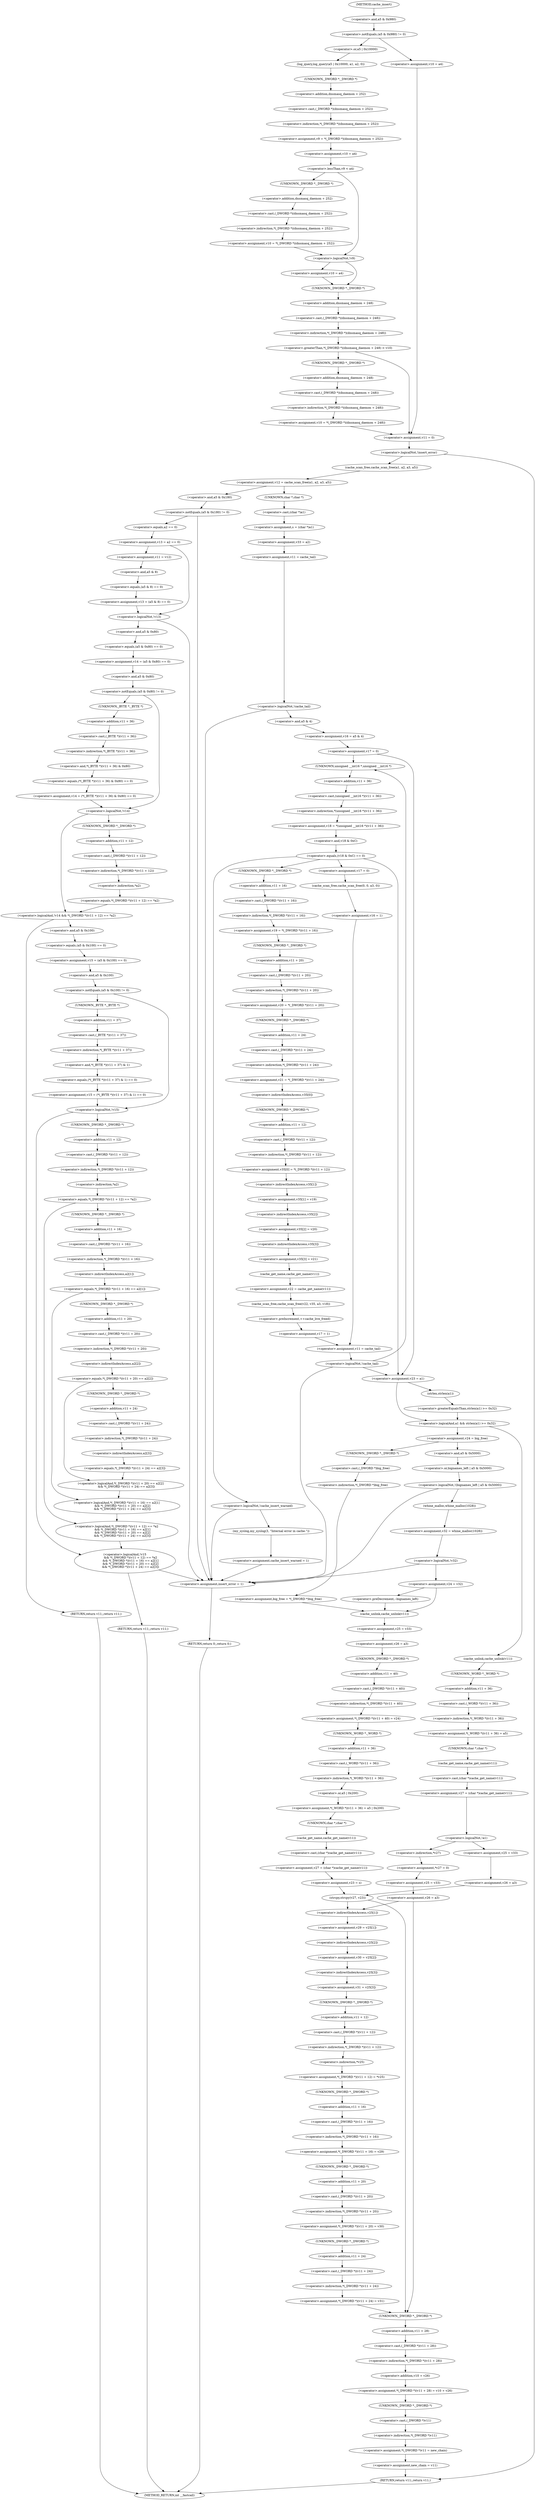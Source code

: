 digraph cache_insert {  
"1000161" [label = "(<operator>.notEquals,(a5 & 0x980) != 0)" ]
"1000162" [label = "(<operator>.and,a5 & 0x980)" ]
"1000167" [label = "(log_query,log_query(a5 | 0x10000, a1, a2, 0))" ]
"1000168" [label = "(<operator>.or,a5 | 0x10000)" ]
"1000174" [label = "(<operator>.assignment,v9 = *(_DWORD *)(dnsmasq_daemon + 252))" ]
"1000176" [label = "(<operator>.indirection,*(_DWORD *)(dnsmasq_daemon + 252))" ]
"1000177" [label = "(<operator>.cast,(_DWORD *)(dnsmasq_daemon + 252))" ]
"1000178" [label = "(UNKNOWN,_DWORD *,_DWORD *)" ]
"1000179" [label = "(<operator>.addition,dnsmasq_daemon + 252)" ]
"1000182" [label = "(<operator>.assignment,v10 = a4)" ]
"1000186" [label = "(<operator>.lessThan,v9 < a4)" ]
"1000189" [label = "(<operator>.assignment,v10 = *(_DWORD *)(dnsmasq_daemon + 252))" ]
"1000191" [label = "(<operator>.indirection,*(_DWORD *)(dnsmasq_daemon + 252))" ]
"1000192" [label = "(<operator>.cast,(_DWORD *)(dnsmasq_daemon + 252))" ]
"1000193" [label = "(UNKNOWN,_DWORD *,_DWORD *)" ]
"1000194" [label = "(<operator>.addition,dnsmasq_daemon + 252)" ]
"1000198" [label = "(<operator>.logicalNot,!v9)" ]
"1000200" [label = "(<operator>.assignment,v10 = a4)" ]
"1000204" [label = "(<operator>.greaterThan,*(_DWORD *)(dnsmasq_daemon + 248) > v10)" ]
"1000205" [label = "(<operator>.indirection,*(_DWORD *)(dnsmasq_daemon + 248))" ]
"1000206" [label = "(<operator>.cast,(_DWORD *)(dnsmasq_daemon + 248))" ]
"1000207" [label = "(UNKNOWN,_DWORD *,_DWORD *)" ]
"1000208" [label = "(<operator>.addition,dnsmasq_daemon + 248)" ]
"1000212" [label = "(<operator>.assignment,v10 = *(_DWORD *)(dnsmasq_daemon + 248))" ]
"1000214" [label = "(<operator>.indirection,*(_DWORD *)(dnsmasq_daemon + 248))" ]
"1000215" [label = "(<operator>.cast,(_DWORD *)(dnsmasq_daemon + 248))" ]
"1000216" [label = "(UNKNOWN,_DWORD *,_DWORD *)" ]
"1000217" [label = "(<operator>.addition,dnsmasq_daemon + 248)" ]
"1000222" [label = "(<operator>.assignment,v10 = a4)" ]
"1000225" [label = "(<operator>.assignment,v11 = 0)" ]
"1000229" [label = "(<operator>.logicalNot,!insert_error)" ]
"1000232" [label = "(<operator>.assignment,v12 = cache_scan_free(a1, a2, a3, a5))" ]
"1000234" [label = "(cache_scan_free,cache_scan_free(a1, a2, a3, a5))" ]
"1000243" [label = "(<operator>.notEquals,(a5 & 0x180) != 0)" ]
"1000244" [label = "(<operator>.and,a5 & 0x180)" ]
"1000249" [label = "(<operator>.assignment,v13 = a2 == 0)" ]
"1000251" [label = "(<operator>.equals,a2 == 0)" ]
"1000257" [label = "(<operator>.assignment,v11 = v12)" ]
"1000260" [label = "(<operator>.assignment,v13 = (a5 & 8) == 0)" ]
"1000262" [label = "(<operator>.equals,(a5 & 8) == 0)" ]
"1000263" [label = "(<operator>.and,a5 & 8)" ]
"1000268" [label = "(<operator>.logicalNot,!v13)" ]
"1000271" [label = "(<operator>.assignment,v14 = (a5 & 0x80) == 0)" ]
"1000273" [label = "(<operator>.equals,(a5 & 0x80) == 0)" ]
"1000274" [label = "(<operator>.and,a5 & 0x80)" ]
"1000279" [label = "(<operator>.notEquals,(a5 & 0x80) != 0)" ]
"1000280" [label = "(<operator>.and,a5 & 0x80)" ]
"1000284" [label = "(<operator>.assignment,v14 = (*(_BYTE *)(v11 + 36) & 0x80) == 0)" ]
"1000286" [label = "(<operator>.equals,(*(_BYTE *)(v11 + 36) & 0x80) == 0)" ]
"1000287" [label = "(<operator>.and,*(_BYTE *)(v11 + 36) & 0x80)" ]
"1000288" [label = "(<operator>.indirection,*(_BYTE *)(v11 + 36))" ]
"1000289" [label = "(<operator>.cast,(_BYTE *)(v11 + 36))" ]
"1000290" [label = "(UNKNOWN,_BYTE *,_BYTE *)" ]
"1000291" [label = "(<operator>.addition,v11 + 36)" ]
"1000297" [label = "(<operator>.logicalAnd,!v14 && *(_DWORD *)(v11 + 12) == *a2)" ]
"1000298" [label = "(<operator>.logicalNot,!v14)" ]
"1000300" [label = "(<operator>.equals,*(_DWORD *)(v11 + 12) == *a2)" ]
"1000301" [label = "(<operator>.indirection,*(_DWORD *)(v11 + 12))" ]
"1000302" [label = "(<operator>.cast,(_DWORD *)(v11 + 12))" ]
"1000303" [label = "(UNKNOWN,_DWORD *,_DWORD *)" ]
"1000304" [label = "(<operator>.addition,v11 + 12)" ]
"1000307" [label = "(<operator>.indirection,*a2)" ]
"1000309" [label = "(RETURN,return v11;,return v11;)" ]
"1000311" [label = "(<operator>.assignment,v15 = (a5 & 0x100) == 0)" ]
"1000313" [label = "(<operator>.equals,(a5 & 0x100) == 0)" ]
"1000314" [label = "(<operator>.and,a5 & 0x100)" ]
"1000319" [label = "(<operator>.notEquals,(a5 & 0x100) != 0)" ]
"1000320" [label = "(<operator>.and,a5 & 0x100)" ]
"1000324" [label = "(<operator>.assignment,v15 = (*(_BYTE *)(v11 + 37) & 1) == 0)" ]
"1000326" [label = "(<operator>.equals,(*(_BYTE *)(v11 + 37) & 1) == 0)" ]
"1000327" [label = "(<operator>.and,*(_BYTE *)(v11 + 37) & 1)" ]
"1000328" [label = "(<operator>.indirection,*(_BYTE *)(v11 + 37))" ]
"1000329" [label = "(<operator>.cast,(_BYTE *)(v11 + 37))" ]
"1000330" [label = "(UNKNOWN,_BYTE *,_BYTE *)" ]
"1000331" [label = "(<operator>.addition,v11 + 37)" ]
"1000337" [label = "(<operator>.logicalAnd,!v15\n            && *(_DWORD *)(v11 + 12) == *a2\n            && *(_DWORD *)(v11 + 16) == a2[1]\n            && *(_DWORD *)(v11 + 20) == a2[2]\n            && *(_DWORD *)(v11 + 24) == a2[3])" ]
"1000338" [label = "(<operator>.logicalNot,!v15)" ]
"1000340" [label = "(<operator>.logicalAnd,*(_DWORD *)(v11 + 12) == *a2\n            && *(_DWORD *)(v11 + 16) == a2[1]\n            && *(_DWORD *)(v11 + 20) == a2[2]\n            && *(_DWORD *)(v11 + 24) == a2[3])" ]
"1000341" [label = "(<operator>.equals,*(_DWORD *)(v11 + 12) == *a2)" ]
"1000342" [label = "(<operator>.indirection,*(_DWORD *)(v11 + 12))" ]
"1000343" [label = "(<operator>.cast,(_DWORD *)(v11 + 12))" ]
"1000344" [label = "(UNKNOWN,_DWORD *,_DWORD *)" ]
"1000345" [label = "(<operator>.addition,v11 + 12)" ]
"1000348" [label = "(<operator>.indirection,*a2)" ]
"1000350" [label = "(<operator>.logicalAnd,*(_DWORD *)(v11 + 16) == a2[1]\n            && *(_DWORD *)(v11 + 20) == a2[2]\n            && *(_DWORD *)(v11 + 24) == a2[3])" ]
"1000351" [label = "(<operator>.equals,*(_DWORD *)(v11 + 16) == a2[1])" ]
"1000352" [label = "(<operator>.indirection,*(_DWORD *)(v11 + 16))" ]
"1000353" [label = "(<operator>.cast,(_DWORD *)(v11 + 16))" ]
"1000354" [label = "(UNKNOWN,_DWORD *,_DWORD *)" ]
"1000355" [label = "(<operator>.addition,v11 + 16)" ]
"1000358" [label = "(<operator>.indirectIndexAccess,a2[1])" ]
"1000361" [label = "(<operator>.logicalAnd,*(_DWORD *)(v11 + 20) == a2[2]\n            && *(_DWORD *)(v11 + 24) == a2[3])" ]
"1000362" [label = "(<operator>.equals,*(_DWORD *)(v11 + 20) == a2[2])" ]
"1000363" [label = "(<operator>.indirection,*(_DWORD *)(v11 + 20))" ]
"1000364" [label = "(<operator>.cast,(_DWORD *)(v11 + 20))" ]
"1000365" [label = "(UNKNOWN,_DWORD *,_DWORD *)" ]
"1000366" [label = "(<operator>.addition,v11 + 20)" ]
"1000369" [label = "(<operator>.indirectIndexAccess,a2[2])" ]
"1000372" [label = "(<operator>.equals,*(_DWORD *)(v11 + 24) == a2[3])" ]
"1000373" [label = "(<operator>.indirection,*(_DWORD *)(v11 + 24))" ]
"1000374" [label = "(<operator>.cast,(_DWORD *)(v11 + 24))" ]
"1000375" [label = "(UNKNOWN,_DWORD *,_DWORD *)" ]
"1000376" [label = "(<operator>.addition,v11 + 24)" ]
"1000379" [label = "(<operator>.indirectIndexAccess,a2[3])" ]
"1000383" [label = "(RETURN,return v11;,return v11;)" ]
"1000386" [label = "(<operator>.assignment,insert_error = 1)" ]
"1000389" [label = "(RETURN,return 0;,return 0;)" ]
"1000391" [label = "(<operator>.assignment,s = (char *)a1)" ]
"1000393" [label = "(<operator>.cast,(char *)a1)" ]
"1000394" [label = "(UNKNOWN,char *,char *)" ]
"1000396" [label = "(<operator>.assignment,v33 = a2)" ]
"1000399" [label = "(<operator>.assignment,v11 = cache_tail)" ]
"1000403" [label = "(<operator>.logicalNot,!cache_tail)" ]
"1000406" [label = "(<operator>.assignment,v16 = a5 & 4)" ]
"1000408" [label = "(<operator>.and,a5 & 4)" ]
"1000411" [label = "(<operator>.assignment,v17 = 0)" ]
"1000417" [label = "(<operator>.assignment,v18 = *(unsigned __int16 *)(v11 + 36))" ]
"1000419" [label = "(<operator>.indirection,*(unsigned __int16 *)(v11 + 36))" ]
"1000420" [label = "(<operator>.cast,(unsigned __int16 *)(v11 + 36))" ]
"1000421" [label = "(UNKNOWN,unsigned __int16 *,unsigned __int16 *)" ]
"1000422" [label = "(<operator>.addition,v11 + 36)" ]
"1000426" [label = "(<operator>.equals,(v18 & 0xC) == 0)" ]
"1000427" [label = "(<operator>.and,v18 & 0xC)" ]
"1000436" [label = "(<operator>.logicalNot,!cache_insert_warned)" ]
"1000439" [label = "(my_syslog,my_syslog(3, \"Internal error in cache.\"))" ]
"1000442" [label = "(<operator>.assignment,cache_insert_warned = 1)" ]
"1000449" [label = "(<operator>.assignment,v19 = *(_DWORD *)(v11 + 16))" ]
"1000451" [label = "(<operator>.indirection,*(_DWORD *)(v11 + 16))" ]
"1000452" [label = "(<operator>.cast,(_DWORD *)(v11 + 16))" ]
"1000453" [label = "(UNKNOWN,_DWORD *,_DWORD *)" ]
"1000454" [label = "(<operator>.addition,v11 + 16)" ]
"1000457" [label = "(<operator>.assignment,v20 = *(_DWORD *)(v11 + 20))" ]
"1000459" [label = "(<operator>.indirection,*(_DWORD *)(v11 + 20))" ]
"1000460" [label = "(<operator>.cast,(_DWORD *)(v11 + 20))" ]
"1000461" [label = "(UNKNOWN,_DWORD *,_DWORD *)" ]
"1000462" [label = "(<operator>.addition,v11 + 20)" ]
"1000465" [label = "(<operator>.assignment,v21 = *(_DWORD *)(v11 + 24))" ]
"1000467" [label = "(<operator>.indirection,*(_DWORD *)(v11 + 24))" ]
"1000468" [label = "(<operator>.cast,(_DWORD *)(v11 + 24))" ]
"1000469" [label = "(UNKNOWN,_DWORD *,_DWORD *)" ]
"1000470" [label = "(<operator>.addition,v11 + 24)" ]
"1000473" [label = "(<operator>.assignment,v35[0] = *(_DWORD *)(v11 + 12))" ]
"1000474" [label = "(<operator>.indirectIndexAccess,v35[0])" ]
"1000477" [label = "(<operator>.indirection,*(_DWORD *)(v11 + 12))" ]
"1000478" [label = "(<operator>.cast,(_DWORD *)(v11 + 12))" ]
"1000479" [label = "(UNKNOWN,_DWORD *,_DWORD *)" ]
"1000480" [label = "(<operator>.addition,v11 + 12)" ]
"1000483" [label = "(<operator>.assignment,v35[1] = v19)" ]
"1000484" [label = "(<operator>.indirectIndexAccess,v35[1])" ]
"1000488" [label = "(<operator>.assignment,v35[2] = v20)" ]
"1000489" [label = "(<operator>.indirectIndexAccess,v35[2])" ]
"1000493" [label = "(<operator>.assignment,v35[3] = v21)" ]
"1000494" [label = "(<operator>.indirectIndexAccess,v35[3])" ]
"1000498" [label = "(<operator>.assignment,v22 = cache_get_name(v11))" ]
"1000500" [label = "(cache_get_name,cache_get_name(v11))" ]
"1000502" [label = "(cache_scan_free,cache_scan_free(v22, v35, a3, v18))" ]
"1000507" [label = "(<operator>.preIncrement,++cache_live_freed)" ]
"1000509" [label = "(<operator>.assignment,v17 = 1)" ]
"1000514" [label = "(<operator>.assignment,v17 = 0)" ]
"1000517" [label = "(cache_scan_free,cache_scan_free(0, 0, a3, 0))" ]
"1000522" [label = "(<operator>.assignment,v16 = 1)" ]
"1000525" [label = "(<operator>.assignment,v11 = cache_tail)" ]
"1000529" [label = "(<operator>.logicalNot,!cache_tail)" ]
"1000532" [label = "(<operator>.assignment,v23 = a1)" ]
"1000536" [label = "(<operator>.logicalAnd,a1 && strlen(a1) >= 0x32)" ]
"1000538" [label = "(<operator>.greaterEqualsThan,strlen(a1) >= 0x32)" ]
"1000539" [label = "(strlen,strlen(a1))" ]
"1000543" [label = "(<operator>.assignment,v24 = big_free)" ]
"1000549" [label = "(<operator>.assignment,big_free = *(_DWORD *)big_free)" ]
"1000551" [label = "(<operator>.indirection,*(_DWORD *)big_free)" ]
"1000552" [label = "(<operator>.cast,(_DWORD *)big_free)" ]
"1000553" [label = "(UNKNOWN,_DWORD *,_DWORD *)" ]
"1000558" [label = "(<operator>.logicalNot,!(bignames_left | a5 & 0x5000))" ]
"1000559" [label = "(<operator>.or,bignames_left | a5 & 0x5000)" ]
"1000561" [label = "(<operator>.and,a5 & 0x5000)" ]
"1000565" [label = "(<operator>.assignment,v32 = whine_malloc(1028))" ]
"1000567" [label = "(whine_malloc,whine_malloc(1028))" ]
"1000570" [label = "(<operator>.logicalNot,!v32)" ]
"1000573" [label = "(<operator>.assignment,v24 = v32)" ]
"1000578" [label = "(<operator>.preDecrement,--bignames_left)" ]
"1000580" [label = "(cache_unlink,cache_unlink(v11))" ]
"1000582" [label = "(<operator>.assignment,v25 = v33)" ]
"1000585" [label = "(<operator>.assignment,v26 = a3)" ]
"1000588" [label = "(<operator>.assignment,*(_DWORD *)(v11 + 40) = v24)" ]
"1000589" [label = "(<operator>.indirection,*(_DWORD *)(v11 + 40))" ]
"1000590" [label = "(<operator>.cast,(_DWORD *)(v11 + 40))" ]
"1000591" [label = "(UNKNOWN,_DWORD *,_DWORD *)" ]
"1000592" [label = "(<operator>.addition,v11 + 40)" ]
"1000596" [label = "(<operator>.assignment,*(_WORD *)(v11 + 36) = a5 | 0x200)" ]
"1000597" [label = "(<operator>.indirection,*(_WORD *)(v11 + 36))" ]
"1000598" [label = "(<operator>.cast,(_WORD *)(v11 + 36))" ]
"1000599" [label = "(UNKNOWN,_WORD *,_WORD *)" ]
"1000600" [label = "(<operator>.addition,v11 + 36)" ]
"1000603" [label = "(<operator>.or,a5 | 0x200)" ]
"1000606" [label = "(<operator>.assignment,v27 = (char *)cache_get_name(v11))" ]
"1000608" [label = "(<operator>.cast,(char *)cache_get_name(v11))" ]
"1000609" [label = "(UNKNOWN,char *,char *)" ]
"1000610" [label = "(cache_get_name,cache_get_name(v11))" ]
"1000612" [label = "(<operator>.assignment,v23 = s)" ]
"1000617" [label = "(cache_unlink,cache_unlink(v11))" ]
"1000619" [label = "(<operator>.assignment,*(_WORD *)(v11 + 36) = a5)" ]
"1000620" [label = "(<operator>.indirection,*(_WORD *)(v11 + 36))" ]
"1000621" [label = "(<operator>.cast,(_WORD *)(v11 + 36))" ]
"1000622" [label = "(UNKNOWN,_WORD *,_WORD *)" ]
"1000623" [label = "(<operator>.addition,v11 + 36)" ]
"1000627" [label = "(<operator>.assignment,v27 = (char *)cache_get_name(v11))" ]
"1000629" [label = "(<operator>.cast,(char *)cache_get_name(v11))" ]
"1000630" [label = "(UNKNOWN,char *,char *)" ]
"1000631" [label = "(cache_get_name,cache_get_name(v11))" ]
"1000634" [label = "(<operator>.logicalNot,!a1)" ]
"1000637" [label = "(<operator>.assignment,*v27 = 0)" ]
"1000638" [label = "(<operator>.indirection,*v27)" ]
"1000641" [label = "(<operator>.assignment,v25 = v33)" ]
"1000644" [label = "(<operator>.assignment,v26 = a3)" ]
"1000648" [label = "(<operator>.assignment,v25 = v33)" ]
"1000651" [label = "(<operator>.assignment,v26 = a3)" ]
"1000654" [label = "(strcpy,strcpy(v27, v23))" ]
"1000661" [label = "(<operator>.assignment,v29 = v25[1])" ]
"1000663" [label = "(<operator>.indirectIndexAccess,v25[1])" ]
"1000666" [label = "(<operator>.assignment,v30 = v25[2])" ]
"1000668" [label = "(<operator>.indirectIndexAccess,v25[2])" ]
"1000671" [label = "(<operator>.assignment,v31 = v25[3])" ]
"1000673" [label = "(<operator>.indirectIndexAccess,v25[3])" ]
"1000676" [label = "(<operator>.assignment,*(_DWORD *)(v11 + 12) = *v25)" ]
"1000677" [label = "(<operator>.indirection,*(_DWORD *)(v11 + 12))" ]
"1000678" [label = "(<operator>.cast,(_DWORD *)(v11 + 12))" ]
"1000679" [label = "(UNKNOWN,_DWORD *,_DWORD *)" ]
"1000680" [label = "(<operator>.addition,v11 + 12)" ]
"1000683" [label = "(<operator>.indirection,*v25)" ]
"1000685" [label = "(<operator>.assignment,*(_DWORD *)(v11 + 16) = v29)" ]
"1000686" [label = "(<operator>.indirection,*(_DWORD *)(v11 + 16))" ]
"1000687" [label = "(<operator>.cast,(_DWORD *)(v11 + 16))" ]
"1000688" [label = "(UNKNOWN,_DWORD *,_DWORD *)" ]
"1000689" [label = "(<operator>.addition,v11 + 16)" ]
"1000693" [label = "(<operator>.assignment,*(_DWORD *)(v11 + 20) = v30)" ]
"1000694" [label = "(<operator>.indirection,*(_DWORD *)(v11 + 20))" ]
"1000695" [label = "(<operator>.cast,(_DWORD *)(v11 + 20))" ]
"1000696" [label = "(UNKNOWN,_DWORD *,_DWORD *)" ]
"1000697" [label = "(<operator>.addition,v11 + 20)" ]
"1000701" [label = "(<operator>.assignment,*(_DWORD *)(v11 + 24) = v31)" ]
"1000702" [label = "(<operator>.indirection,*(_DWORD *)(v11 + 24))" ]
"1000703" [label = "(<operator>.cast,(_DWORD *)(v11 + 24))" ]
"1000704" [label = "(UNKNOWN,_DWORD *,_DWORD *)" ]
"1000705" [label = "(<operator>.addition,v11 + 24)" ]
"1000709" [label = "(<operator>.assignment,*(_DWORD *)(v11 + 28) = v10 + v26)" ]
"1000710" [label = "(<operator>.indirection,*(_DWORD *)(v11 + 28))" ]
"1000711" [label = "(<operator>.cast,(_DWORD *)(v11 + 28))" ]
"1000712" [label = "(UNKNOWN,_DWORD *,_DWORD *)" ]
"1000713" [label = "(<operator>.addition,v11 + 28)" ]
"1000716" [label = "(<operator>.addition,v10 + v26)" ]
"1000719" [label = "(<operator>.assignment,*(_DWORD *)v11 = new_chain)" ]
"1000720" [label = "(<operator>.indirection,*(_DWORD *)v11)" ]
"1000721" [label = "(<operator>.cast,(_DWORD *)v11)" ]
"1000722" [label = "(UNKNOWN,_DWORD *,_DWORD *)" ]
"1000725" [label = "(<operator>.assignment,new_chain = v11)" ]
"1000728" [label = "(RETURN,return v11;,return v11;)" ]
"1000127" [label = "(METHOD,cache_insert)" ]
"1000730" [label = "(METHOD_RETURN,int __fastcall)" ]
  "1000161" -> "1000168" 
  "1000161" -> "1000222" 
  "1000162" -> "1000161" 
  "1000167" -> "1000178" 
  "1000168" -> "1000167" 
  "1000174" -> "1000182" 
  "1000176" -> "1000174" 
  "1000177" -> "1000176" 
  "1000178" -> "1000179" 
  "1000179" -> "1000177" 
  "1000182" -> "1000186" 
  "1000186" -> "1000193" 
  "1000186" -> "1000198" 
  "1000189" -> "1000198" 
  "1000191" -> "1000189" 
  "1000192" -> "1000191" 
  "1000193" -> "1000194" 
  "1000194" -> "1000192" 
  "1000198" -> "1000207" 
  "1000198" -> "1000200" 
  "1000200" -> "1000207" 
  "1000204" -> "1000216" 
  "1000204" -> "1000225" 
  "1000205" -> "1000204" 
  "1000206" -> "1000205" 
  "1000207" -> "1000208" 
  "1000208" -> "1000206" 
  "1000212" -> "1000225" 
  "1000214" -> "1000212" 
  "1000215" -> "1000214" 
  "1000216" -> "1000217" 
  "1000217" -> "1000215" 
  "1000222" -> "1000225" 
  "1000225" -> "1000229" 
  "1000229" -> "1000234" 
  "1000229" -> "1000728" 
  "1000232" -> "1000244" 
  "1000232" -> "1000394" 
  "1000234" -> "1000232" 
  "1000243" -> "1000251" 
  "1000243" -> "1000386" 
  "1000244" -> "1000243" 
  "1000249" -> "1000257" 
  "1000249" -> "1000268" 
  "1000251" -> "1000249" 
  "1000257" -> "1000263" 
  "1000260" -> "1000268" 
  "1000262" -> "1000260" 
  "1000263" -> "1000262" 
  "1000268" -> "1000274" 
  "1000268" -> "1000386" 
  "1000271" -> "1000280" 
  "1000273" -> "1000271" 
  "1000274" -> "1000273" 
  "1000279" -> "1000290" 
  "1000279" -> "1000298" 
  "1000280" -> "1000279" 
  "1000284" -> "1000298" 
  "1000286" -> "1000284" 
  "1000287" -> "1000286" 
  "1000288" -> "1000287" 
  "1000289" -> "1000288" 
  "1000290" -> "1000291" 
  "1000291" -> "1000289" 
  "1000297" -> "1000309" 
  "1000297" -> "1000314" 
  "1000298" -> "1000303" 
  "1000298" -> "1000297" 
  "1000300" -> "1000297" 
  "1000301" -> "1000307" 
  "1000302" -> "1000301" 
  "1000303" -> "1000304" 
  "1000304" -> "1000302" 
  "1000307" -> "1000300" 
  "1000309" -> "1000730" 
  "1000311" -> "1000320" 
  "1000313" -> "1000311" 
  "1000314" -> "1000313" 
  "1000319" -> "1000330" 
  "1000319" -> "1000338" 
  "1000320" -> "1000319" 
  "1000324" -> "1000338" 
  "1000326" -> "1000324" 
  "1000327" -> "1000326" 
  "1000328" -> "1000327" 
  "1000329" -> "1000328" 
  "1000330" -> "1000331" 
  "1000331" -> "1000329" 
  "1000337" -> "1000383" 
  "1000337" -> "1000386" 
  "1000338" -> "1000344" 
  "1000338" -> "1000337" 
  "1000340" -> "1000337" 
  "1000341" -> "1000354" 
  "1000341" -> "1000340" 
  "1000342" -> "1000348" 
  "1000343" -> "1000342" 
  "1000344" -> "1000345" 
  "1000345" -> "1000343" 
  "1000348" -> "1000341" 
  "1000350" -> "1000340" 
  "1000351" -> "1000365" 
  "1000351" -> "1000350" 
  "1000352" -> "1000358" 
  "1000353" -> "1000352" 
  "1000354" -> "1000355" 
  "1000355" -> "1000353" 
  "1000358" -> "1000351" 
  "1000361" -> "1000350" 
  "1000362" -> "1000375" 
  "1000362" -> "1000361" 
  "1000363" -> "1000369" 
  "1000364" -> "1000363" 
  "1000365" -> "1000366" 
  "1000366" -> "1000364" 
  "1000369" -> "1000362" 
  "1000372" -> "1000361" 
  "1000373" -> "1000379" 
  "1000374" -> "1000373" 
  "1000375" -> "1000376" 
  "1000376" -> "1000374" 
  "1000379" -> "1000372" 
  "1000383" -> "1000730" 
  "1000386" -> "1000389" 
  "1000389" -> "1000730" 
  "1000391" -> "1000396" 
  "1000393" -> "1000391" 
  "1000394" -> "1000393" 
  "1000396" -> "1000399" 
  "1000399" -> "1000403" 
  "1000403" -> "1000386" 
  "1000403" -> "1000408" 
  "1000406" -> "1000411" 
  "1000408" -> "1000406" 
  "1000411" -> "1000421" 
  "1000411" -> "1000532" 
  "1000417" -> "1000427" 
  "1000419" -> "1000417" 
  "1000420" -> "1000419" 
  "1000421" -> "1000422" 
  "1000422" -> "1000420" 
  "1000426" -> "1000532" 
  "1000426" -> "1000436" 
  "1000426" -> "1000453" 
  "1000426" -> "1000514" 
  "1000427" -> "1000426" 
  "1000436" -> "1000439" 
  "1000436" -> "1000386" 
  "1000439" -> "1000442" 
  "1000442" -> "1000386" 
  "1000449" -> "1000461" 
  "1000451" -> "1000449" 
  "1000452" -> "1000451" 
  "1000453" -> "1000454" 
  "1000454" -> "1000452" 
  "1000457" -> "1000469" 
  "1000459" -> "1000457" 
  "1000460" -> "1000459" 
  "1000461" -> "1000462" 
  "1000462" -> "1000460" 
  "1000465" -> "1000474" 
  "1000467" -> "1000465" 
  "1000468" -> "1000467" 
  "1000469" -> "1000470" 
  "1000470" -> "1000468" 
  "1000473" -> "1000484" 
  "1000474" -> "1000479" 
  "1000477" -> "1000473" 
  "1000478" -> "1000477" 
  "1000479" -> "1000480" 
  "1000480" -> "1000478" 
  "1000483" -> "1000489" 
  "1000484" -> "1000483" 
  "1000488" -> "1000494" 
  "1000489" -> "1000488" 
  "1000493" -> "1000500" 
  "1000494" -> "1000493" 
  "1000498" -> "1000502" 
  "1000500" -> "1000498" 
  "1000502" -> "1000507" 
  "1000507" -> "1000509" 
  "1000509" -> "1000525" 
  "1000514" -> "1000517" 
  "1000517" -> "1000522" 
  "1000522" -> "1000525" 
  "1000525" -> "1000529" 
  "1000529" -> "1000421" 
  "1000529" -> "1000532" 
  "1000529" -> "1000386" 
  "1000532" -> "1000536" 
  "1000532" -> "1000539" 
  "1000536" -> "1000543" 
  "1000536" -> "1000617" 
  "1000538" -> "1000536" 
  "1000539" -> "1000538" 
  "1000543" -> "1000553" 
  "1000543" -> "1000561" 
  "1000549" -> "1000580" 
  "1000551" -> "1000549" 
  "1000552" -> "1000551" 
  "1000553" -> "1000552" 
  "1000558" -> "1000386" 
  "1000558" -> "1000567" 
  "1000559" -> "1000558" 
  "1000561" -> "1000559" 
  "1000565" -> "1000570" 
  "1000567" -> "1000565" 
  "1000570" -> "1000386" 
  "1000570" -> "1000573" 
  "1000573" -> "1000578" 
  "1000573" -> "1000580" 
  "1000578" -> "1000580" 
  "1000580" -> "1000582" 
  "1000582" -> "1000585" 
  "1000585" -> "1000591" 
  "1000588" -> "1000599" 
  "1000589" -> "1000588" 
  "1000590" -> "1000589" 
  "1000591" -> "1000592" 
  "1000592" -> "1000590" 
  "1000596" -> "1000609" 
  "1000597" -> "1000603" 
  "1000598" -> "1000597" 
  "1000599" -> "1000600" 
  "1000600" -> "1000598" 
  "1000603" -> "1000596" 
  "1000606" -> "1000612" 
  "1000608" -> "1000606" 
  "1000609" -> "1000610" 
  "1000610" -> "1000608" 
  "1000612" -> "1000654" 
  "1000617" -> "1000622" 
  "1000619" -> "1000630" 
  "1000620" -> "1000619" 
  "1000621" -> "1000620" 
  "1000622" -> "1000623" 
  "1000623" -> "1000621" 
  "1000627" -> "1000634" 
  "1000629" -> "1000627" 
  "1000630" -> "1000631" 
  "1000631" -> "1000629" 
  "1000634" -> "1000638" 
  "1000634" -> "1000648" 
  "1000637" -> "1000641" 
  "1000638" -> "1000637" 
  "1000641" -> "1000644" 
  "1000644" -> "1000712" 
  "1000644" -> "1000663" 
  "1000648" -> "1000651" 
  "1000651" -> "1000654" 
  "1000654" -> "1000712" 
  "1000654" -> "1000663" 
  "1000661" -> "1000668" 
  "1000663" -> "1000661" 
  "1000666" -> "1000673" 
  "1000668" -> "1000666" 
  "1000671" -> "1000679" 
  "1000673" -> "1000671" 
  "1000676" -> "1000688" 
  "1000677" -> "1000683" 
  "1000678" -> "1000677" 
  "1000679" -> "1000680" 
  "1000680" -> "1000678" 
  "1000683" -> "1000676" 
  "1000685" -> "1000696" 
  "1000686" -> "1000685" 
  "1000687" -> "1000686" 
  "1000688" -> "1000689" 
  "1000689" -> "1000687" 
  "1000693" -> "1000704" 
  "1000694" -> "1000693" 
  "1000695" -> "1000694" 
  "1000696" -> "1000697" 
  "1000697" -> "1000695" 
  "1000701" -> "1000712" 
  "1000702" -> "1000701" 
  "1000703" -> "1000702" 
  "1000704" -> "1000705" 
  "1000705" -> "1000703" 
  "1000709" -> "1000722" 
  "1000710" -> "1000716" 
  "1000711" -> "1000710" 
  "1000712" -> "1000713" 
  "1000713" -> "1000711" 
  "1000716" -> "1000709" 
  "1000719" -> "1000725" 
  "1000720" -> "1000719" 
  "1000721" -> "1000720" 
  "1000722" -> "1000721" 
  "1000725" -> "1000728" 
  "1000728" -> "1000730" 
  "1000127" -> "1000162" 
}
